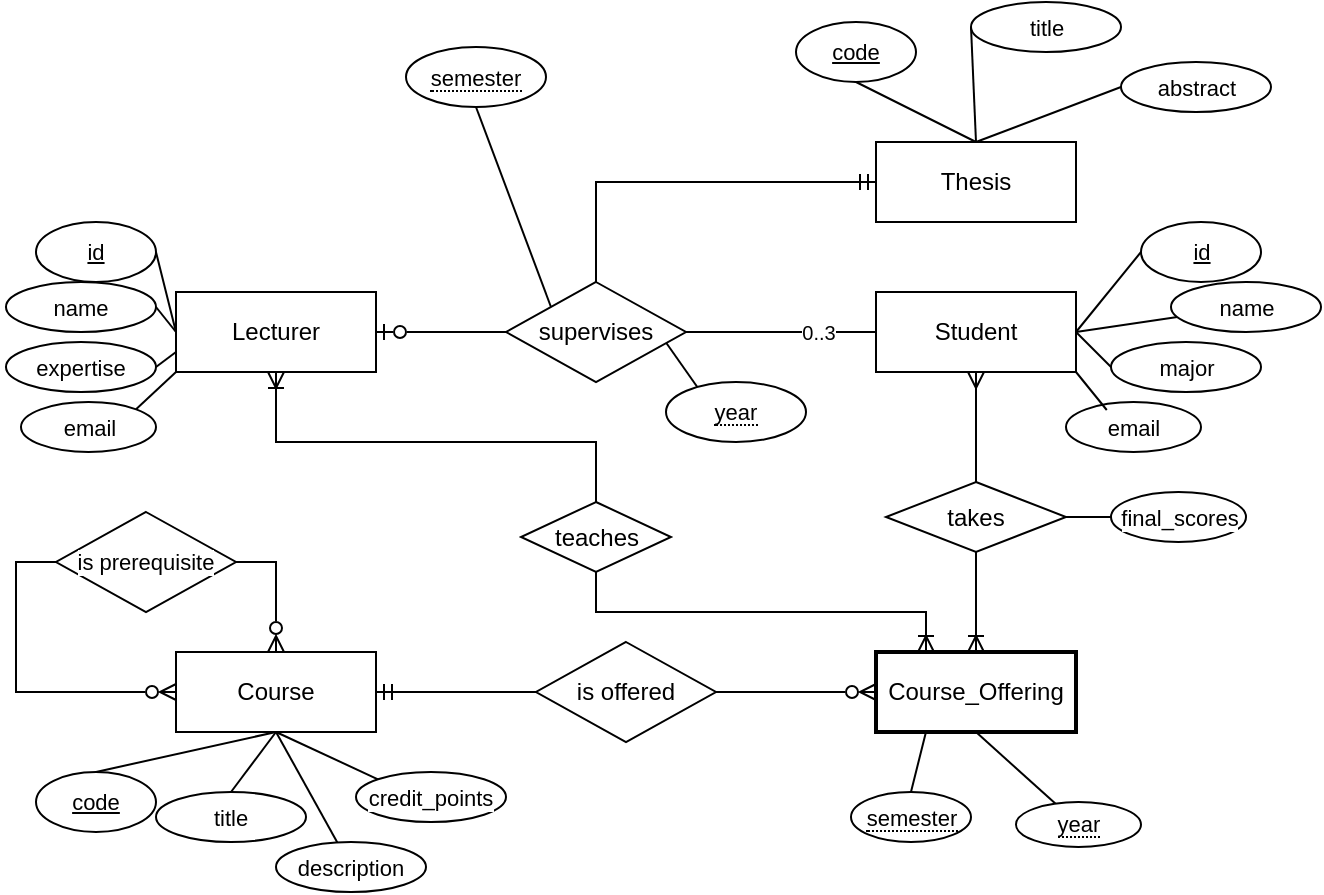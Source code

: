 <mxfile version="25.0.3">
  <diagram name="Page-1" id="-smm-VKftjKDEiIyeQWm">
    <mxGraphModel dx="858" dy="537" grid="1" gridSize="10" guides="1" tooltips="1" connect="1" arrows="1" fold="1" page="1" pageScale="1" pageWidth="850" pageHeight="1100" math="0" shadow="0">
      <root>
        <mxCell id="0" />
        <mxCell id="1" parent="0" />
        <mxCell id="jNzCGLF9xOXy1pfkeXg_-9" style="edgeStyle=orthogonalEdgeStyle;shape=connector;rounded=0;orthogonalLoop=1;jettySize=auto;html=1;exitX=0.5;exitY=1;exitDx=0;exitDy=0;entryX=0.5;entryY=0;entryDx=0;entryDy=0;strokeColor=default;align=center;verticalAlign=middle;fontFamily=Helvetica;fontSize=11;fontColor=default;labelBackgroundColor=default;endArrow=none;endFill=0;startArrow=ERoneToMany;startFill=0;" edge="1" parent="1" source="jNzCGLF9xOXy1pfkeXg_-1" target="jNzCGLF9xOXy1pfkeXg_-8">
          <mxGeometry relative="1" as="geometry">
            <Array as="points">
              <mxPoint x="160" y="230" />
              <mxPoint x="320" y="230" />
            </Array>
          </mxGeometry>
        </mxCell>
        <mxCell id="jNzCGLF9xOXy1pfkeXg_-46" style="edgeStyle=none;shape=connector;rounded=0;orthogonalLoop=1;jettySize=auto;html=1;exitX=1;exitY=0.5;exitDx=0;exitDy=0;entryX=0;entryY=0.5;entryDx=0;entryDy=0;strokeColor=default;align=center;verticalAlign=middle;fontFamily=Helvetica;fontSize=11;fontColor=default;labelBackgroundColor=default;endArrow=none;endFill=0;startArrow=ERzeroToOne;startFill=0;" edge="1" parent="1" source="jNzCGLF9xOXy1pfkeXg_-1" target="jNzCGLF9xOXy1pfkeXg_-45">
          <mxGeometry relative="1" as="geometry" />
        </mxCell>
        <mxCell id="jNzCGLF9xOXy1pfkeXg_-65" style="edgeStyle=none;shape=connector;rounded=0;orthogonalLoop=1;jettySize=auto;html=1;exitX=0;exitY=0.5;exitDx=0;exitDy=0;entryX=1;entryY=0.5;entryDx=0;entryDy=0;strokeColor=default;align=center;verticalAlign=middle;fontFamily=Helvetica;fontSize=11;fontColor=default;labelBackgroundColor=default;endArrow=none;endFill=0;" edge="1" parent="1" source="jNzCGLF9xOXy1pfkeXg_-1" target="jNzCGLF9xOXy1pfkeXg_-64">
          <mxGeometry relative="1" as="geometry" />
        </mxCell>
        <mxCell id="jNzCGLF9xOXy1pfkeXg_-67" style="edgeStyle=none;shape=connector;rounded=0;orthogonalLoop=1;jettySize=auto;html=1;exitX=0;exitY=0.5;exitDx=0;exitDy=0;entryX=1;entryY=0.5;entryDx=0;entryDy=0;strokeColor=default;align=center;verticalAlign=middle;fontFamily=Helvetica;fontSize=11;fontColor=default;labelBackgroundColor=default;endArrow=none;endFill=0;" edge="1" parent="1" source="jNzCGLF9xOXy1pfkeXg_-1" target="jNzCGLF9xOXy1pfkeXg_-66">
          <mxGeometry relative="1" as="geometry" />
        </mxCell>
        <mxCell id="jNzCGLF9xOXy1pfkeXg_-69" style="edgeStyle=none;shape=connector;rounded=0;orthogonalLoop=1;jettySize=auto;html=1;exitX=0;exitY=0.75;exitDx=0;exitDy=0;entryX=1;entryY=0.5;entryDx=0;entryDy=0;strokeColor=default;align=center;verticalAlign=middle;fontFamily=Helvetica;fontSize=11;fontColor=default;labelBackgroundColor=default;endArrow=none;endFill=0;" edge="1" parent="1" source="jNzCGLF9xOXy1pfkeXg_-1" target="jNzCGLF9xOXy1pfkeXg_-68">
          <mxGeometry relative="1" as="geometry" />
        </mxCell>
        <mxCell id="jNzCGLF9xOXy1pfkeXg_-81" style="edgeStyle=none;shape=connector;rounded=0;orthogonalLoop=1;jettySize=auto;html=1;exitX=0;exitY=1;exitDx=0;exitDy=0;entryX=1;entryY=0;entryDx=0;entryDy=0;strokeColor=default;align=center;verticalAlign=middle;fontFamily=Helvetica;fontSize=11;fontColor=default;labelBackgroundColor=default;endArrow=none;endFill=0;" edge="1" parent="1" source="jNzCGLF9xOXy1pfkeXg_-1" target="jNzCGLF9xOXy1pfkeXg_-80">
          <mxGeometry relative="1" as="geometry" />
        </mxCell>
        <mxCell id="jNzCGLF9xOXy1pfkeXg_-1" value="Lecturer" style="whiteSpace=wrap;html=1;align=center;" vertex="1" parent="1">
          <mxGeometry x="110" y="155" width="100" height="40" as="geometry" />
        </mxCell>
        <mxCell id="jNzCGLF9xOXy1pfkeXg_-21" style="edgeStyle=none;shape=connector;rounded=0;orthogonalLoop=1;jettySize=auto;html=1;exitX=0.5;exitY=1;exitDx=0;exitDy=0;entryX=0.5;entryY=0;entryDx=0;entryDy=0;strokeColor=default;align=center;verticalAlign=middle;fontFamily=Helvetica;fontSize=11;fontColor=default;labelBackgroundColor=default;endArrow=none;endFill=0;startArrow=ERmany;startFill=0;" edge="1" parent="1" source="jNzCGLF9xOXy1pfkeXg_-2" target="jNzCGLF9xOXy1pfkeXg_-20">
          <mxGeometry relative="1" as="geometry" />
        </mxCell>
        <mxCell id="jNzCGLF9xOXy1pfkeXg_-77" style="edgeStyle=none;shape=connector;rounded=0;orthogonalLoop=1;jettySize=auto;html=1;exitX=1;exitY=0.5;exitDx=0;exitDy=0;entryX=0;entryY=0.5;entryDx=0;entryDy=0;strokeColor=default;align=center;verticalAlign=middle;fontFamily=Helvetica;fontSize=11;fontColor=default;labelBackgroundColor=default;endArrow=none;endFill=0;" edge="1" parent="1" source="jNzCGLF9xOXy1pfkeXg_-2" target="jNzCGLF9xOXy1pfkeXg_-74">
          <mxGeometry relative="1" as="geometry" />
        </mxCell>
        <mxCell id="jNzCGLF9xOXy1pfkeXg_-78" style="edgeStyle=none;shape=connector;rounded=0;orthogonalLoop=1;jettySize=auto;html=1;exitX=1;exitY=0.5;exitDx=0;exitDy=0;strokeColor=default;align=center;verticalAlign=middle;fontFamily=Helvetica;fontSize=11;fontColor=default;labelBackgroundColor=default;endArrow=none;endFill=0;" edge="1" parent="1" source="jNzCGLF9xOXy1pfkeXg_-2" target="jNzCGLF9xOXy1pfkeXg_-75">
          <mxGeometry relative="1" as="geometry" />
        </mxCell>
        <mxCell id="jNzCGLF9xOXy1pfkeXg_-79" style="edgeStyle=none;shape=connector;rounded=0;orthogonalLoop=1;jettySize=auto;html=1;exitX=1;exitY=0.5;exitDx=0;exitDy=0;entryX=0;entryY=0.5;entryDx=0;entryDy=0;strokeColor=default;align=center;verticalAlign=middle;fontFamily=Helvetica;fontSize=11;fontColor=default;labelBackgroundColor=default;endArrow=none;endFill=0;" edge="1" parent="1" source="jNzCGLF9xOXy1pfkeXg_-2" target="jNzCGLF9xOXy1pfkeXg_-76">
          <mxGeometry relative="1" as="geometry" />
        </mxCell>
        <mxCell id="jNzCGLF9xOXy1pfkeXg_-2" value="Student" style="whiteSpace=wrap;html=1;align=center;" vertex="1" parent="1">
          <mxGeometry x="460" y="155" width="100" height="40" as="geometry" />
        </mxCell>
        <mxCell id="jNzCGLF9xOXy1pfkeXg_-6" style="rounded=0;orthogonalLoop=1;jettySize=auto;html=1;exitX=1;exitY=0.5;exitDx=0;exitDy=0;entryX=0;entryY=0.5;entryDx=0;entryDy=0;endArrow=none;endFill=0;startArrow=ERmandOne;startFill=0;" edge="1" parent="1" source="jNzCGLF9xOXy1pfkeXg_-3" target="jNzCGLF9xOXy1pfkeXg_-5">
          <mxGeometry relative="1" as="geometry" />
        </mxCell>
        <mxCell id="jNzCGLF9xOXy1pfkeXg_-25" style="edgeStyle=none;shape=connector;rounded=0;orthogonalLoop=1;jettySize=auto;html=1;exitX=0.5;exitY=1;exitDx=0;exitDy=0;entryX=0.5;entryY=0;entryDx=0;entryDy=0;strokeColor=default;align=center;verticalAlign=middle;fontFamily=Helvetica;fontSize=11;fontColor=default;labelBackgroundColor=default;endArrow=none;endFill=0;" edge="1" parent="1" source="jNzCGLF9xOXy1pfkeXg_-3" target="jNzCGLF9xOXy1pfkeXg_-24">
          <mxGeometry relative="1" as="geometry" />
        </mxCell>
        <mxCell id="jNzCGLF9xOXy1pfkeXg_-28" style="edgeStyle=none;shape=connector;rounded=0;orthogonalLoop=1;jettySize=auto;html=1;exitX=0.5;exitY=1;exitDx=0;exitDy=0;entryX=0.5;entryY=0;entryDx=0;entryDy=0;strokeColor=default;align=center;verticalAlign=middle;fontFamily=Helvetica;fontSize=11;fontColor=default;labelBackgroundColor=default;endArrow=none;endFill=0;" edge="1" parent="1" source="jNzCGLF9xOXy1pfkeXg_-3" target="jNzCGLF9xOXy1pfkeXg_-27">
          <mxGeometry relative="1" as="geometry" />
        </mxCell>
        <mxCell id="jNzCGLF9xOXy1pfkeXg_-30" style="edgeStyle=none;shape=connector;rounded=0;orthogonalLoop=1;jettySize=auto;html=1;exitX=0.5;exitY=1;exitDx=0;exitDy=0;strokeColor=default;align=center;verticalAlign=middle;fontFamily=Helvetica;fontSize=11;fontColor=default;labelBackgroundColor=default;endArrow=none;endFill=0;" edge="1" parent="1" source="jNzCGLF9xOXy1pfkeXg_-3" target="jNzCGLF9xOXy1pfkeXg_-29">
          <mxGeometry relative="1" as="geometry" />
        </mxCell>
        <mxCell id="jNzCGLF9xOXy1pfkeXg_-32" style="edgeStyle=none;shape=connector;rounded=0;orthogonalLoop=1;jettySize=auto;html=1;exitX=0.5;exitY=1;exitDx=0;exitDy=0;entryX=0;entryY=0;entryDx=0;entryDy=0;strokeColor=default;align=center;verticalAlign=middle;fontFamily=Helvetica;fontSize=11;fontColor=default;labelBackgroundColor=default;endArrow=none;endFill=0;" edge="1" parent="1" source="jNzCGLF9xOXy1pfkeXg_-3" target="jNzCGLF9xOXy1pfkeXg_-31">
          <mxGeometry relative="1" as="geometry" />
        </mxCell>
        <mxCell id="jNzCGLF9xOXy1pfkeXg_-43" style="edgeStyle=orthogonalEdgeStyle;shape=connector;rounded=0;orthogonalLoop=1;jettySize=auto;html=1;exitX=0.5;exitY=0;exitDx=0;exitDy=0;entryX=1;entryY=0.5;entryDx=0;entryDy=0;strokeColor=default;align=center;verticalAlign=middle;fontFamily=Helvetica;fontSize=11;fontColor=default;labelBackgroundColor=default;endArrow=none;endFill=0;startArrow=ERzeroToMany;startFill=0;" edge="1" parent="1" source="jNzCGLF9xOXy1pfkeXg_-3" target="jNzCGLF9xOXy1pfkeXg_-42">
          <mxGeometry relative="1" as="geometry" />
        </mxCell>
        <mxCell id="jNzCGLF9xOXy1pfkeXg_-3" value="Course" style="whiteSpace=wrap;html=1;align=center;" vertex="1" parent="1">
          <mxGeometry x="110" y="335" width="100" height="40" as="geometry" />
        </mxCell>
        <mxCell id="jNzCGLF9xOXy1pfkeXg_-33" style="edgeStyle=none;shape=connector;rounded=0;orthogonalLoop=1;jettySize=auto;html=1;exitX=0.25;exitY=1;exitDx=0;exitDy=0;strokeColor=default;align=center;verticalAlign=middle;fontFamily=Helvetica;fontSize=11;fontColor=default;labelBackgroundColor=default;endArrow=none;endFill=0;entryX=0.5;entryY=0;entryDx=0;entryDy=0;" edge="1" parent="1" source="jNzCGLF9xOXy1pfkeXg_-4" target="jNzCGLF9xOXy1pfkeXg_-36">
          <mxGeometry relative="1" as="geometry">
            <mxPoint x="437.5" y="397.5" as="targetPoint" />
          </mxGeometry>
        </mxCell>
        <mxCell id="jNzCGLF9xOXy1pfkeXg_-39" style="edgeStyle=none;shape=connector;rounded=0;orthogonalLoop=1;jettySize=auto;html=1;exitX=0.5;exitY=1;exitDx=0;exitDy=0;strokeColor=default;align=center;verticalAlign=middle;fontFamily=Helvetica;fontSize=11;fontColor=default;labelBackgroundColor=default;endArrow=none;endFill=0;" edge="1" parent="1" source="jNzCGLF9xOXy1pfkeXg_-4" target="jNzCGLF9xOXy1pfkeXg_-37">
          <mxGeometry relative="1" as="geometry" />
        </mxCell>
        <mxCell id="jNzCGLF9xOXy1pfkeXg_-4" value="Course_Offering" style="whiteSpace=wrap;html=1;align=center;strokeWidth=2;" vertex="1" parent="1">
          <mxGeometry x="460" y="335" width="100" height="40" as="geometry" />
        </mxCell>
        <mxCell id="jNzCGLF9xOXy1pfkeXg_-7" style="edgeStyle=none;shape=connector;rounded=0;orthogonalLoop=1;jettySize=auto;html=1;exitX=1;exitY=0.5;exitDx=0;exitDy=0;entryX=0;entryY=0.5;entryDx=0;entryDy=0;strokeColor=default;align=center;verticalAlign=middle;fontFamily=Helvetica;fontSize=11;fontColor=default;labelBackgroundColor=default;endArrow=ERzeroToMany;endFill=0;" edge="1" parent="1" source="jNzCGLF9xOXy1pfkeXg_-5" target="jNzCGLF9xOXy1pfkeXg_-4">
          <mxGeometry relative="1" as="geometry" />
        </mxCell>
        <mxCell id="jNzCGLF9xOXy1pfkeXg_-5" value="is offered" style="shape=rhombus;perimeter=rhombusPerimeter;whiteSpace=wrap;html=1;align=center;" vertex="1" parent="1">
          <mxGeometry x="290" y="330" width="90" height="50" as="geometry" />
        </mxCell>
        <mxCell id="jNzCGLF9xOXy1pfkeXg_-10" style="edgeStyle=orthogonalEdgeStyle;shape=connector;rounded=0;orthogonalLoop=1;jettySize=auto;html=1;exitX=0.5;exitY=1;exitDx=0;exitDy=0;entryX=0.25;entryY=0;entryDx=0;entryDy=0;strokeColor=default;align=center;verticalAlign=middle;fontFamily=Helvetica;fontSize=11;fontColor=default;labelBackgroundColor=default;endArrow=ERoneToMany;endFill=0;" edge="1" parent="1" source="jNzCGLF9xOXy1pfkeXg_-8" target="jNzCGLF9xOXy1pfkeXg_-4">
          <mxGeometry relative="1" as="geometry" />
        </mxCell>
        <mxCell id="jNzCGLF9xOXy1pfkeXg_-8" value="teaches" style="shape=rhombus;perimeter=rhombusPerimeter;whiteSpace=wrap;html=1;align=center;" vertex="1" parent="1">
          <mxGeometry x="282.5" y="260" width="75" height="35" as="geometry" />
        </mxCell>
        <mxCell id="jNzCGLF9xOXy1pfkeXg_-22" style="edgeStyle=none;shape=connector;rounded=0;orthogonalLoop=1;jettySize=auto;html=1;exitX=0.5;exitY=1;exitDx=0;exitDy=0;entryX=0.5;entryY=0;entryDx=0;entryDy=0;strokeColor=default;align=center;verticalAlign=middle;fontFamily=Helvetica;fontSize=11;fontColor=default;labelBackgroundColor=default;endArrow=ERoneToMany;endFill=0;" edge="1" parent="1" source="jNzCGLF9xOXy1pfkeXg_-20" target="jNzCGLF9xOXy1pfkeXg_-4">
          <mxGeometry relative="1" as="geometry" />
        </mxCell>
        <mxCell id="jNzCGLF9xOXy1pfkeXg_-23" style="edgeStyle=none;shape=connector;rounded=0;orthogonalLoop=1;jettySize=auto;html=1;exitX=1;exitY=0.5;exitDx=0;exitDy=0;strokeColor=default;align=center;verticalAlign=middle;fontFamily=Helvetica;fontSize=11;fontColor=default;labelBackgroundColor=default;endArrow=none;endFill=0;entryX=0;entryY=0.5;entryDx=0;entryDy=0;" edge="1" parent="1" source="jNzCGLF9xOXy1pfkeXg_-20" target="jNzCGLF9xOXy1pfkeXg_-40">
          <mxGeometry relative="1" as="geometry">
            <mxPoint x="600" y="260" as="targetPoint" />
          </mxGeometry>
        </mxCell>
        <mxCell id="jNzCGLF9xOXy1pfkeXg_-20" value="takes" style="shape=rhombus;perimeter=rhombusPerimeter;whiteSpace=wrap;html=1;align=center;" vertex="1" parent="1">
          <mxGeometry x="465" y="250" width="90" height="35" as="geometry" />
        </mxCell>
        <mxCell id="jNzCGLF9xOXy1pfkeXg_-24" value="code" style="ellipse;whiteSpace=wrap;html=1;align=center;fontStyle=4;fontFamily=Helvetica;fontSize=11;fontColor=default;labelBackgroundColor=default;" vertex="1" parent="1">
          <mxGeometry x="40" y="395" width="60" height="30" as="geometry" />
        </mxCell>
        <mxCell id="jNzCGLF9xOXy1pfkeXg_-27" value="title" style="ellipse;whiteSpace=wrap;html=1;align=center;fontFamily=Helvetica;fontSize=11;fontColor=default;labelBackgroundColor=default;" vertex="1" parent="1">
          <mxGeometry x="100" y="405" width="75" height="25" as="geometry" />
        </mxCell>
        <mxCell id="jNzCGLF9xOXy1pfkeXg_-29" value="description" style="ellipse;whiteSpace=wrap;html=1;align=center;fontFamily=Helvetica;fontSize=11;fontColor=default;labelBackgroundColor=default;" vertex="1" parent="1">
          <mxGeometry x="160" y="430" width="75" height="25" as="geometry" />
        </mxCell>
        <mxCell id="jNzCGLF9xOXy1pfkeXg_-31" value="credit_points" style="ellipse;whiteSpace=wrap;html=1;align=center;fontFamily=Helvetica;fontSize=11;fontColor=default;labelBackgroundColor=default;" vertex="1" parent="1">
          <mxGeometry x="200" y="395" width="75" height="25" as="geometry" />
        </mxCell>
        <mxCell id="jNzCGLF9xOXy1pfkeXg_-36" value="&lt;span style=&quot;border-bottom: 1px dotted&quot;&gt;semester&lt;/span&gt;" style="ellipse;whiteSpace=wrap;html=1;align=center;fontFamily=Helvetica;fontSize=11;fontColor=default;labelBackgroundColor=default;" vertex="1" parent="1">
          <mxGeometry x="447.5" y="405" width="60" height="25" as="geometry" />
        </mxCell>
        <mxCell id="jNzCGLF9xOXy1pfkeXg_-37" value="&lt;span style=&quot;border-bottom: 1px dotted&quot;&gt;year&lt;/span&gt;" style="ellipse;whiteSpace=wrap;html=1;align=center;fontFamily=Helvetica;fontSize=11;fontColor=default;labelBackgroundColor=default;" vertex="1" parent="1">
          <mxGeometry x="530" y="410" width="62.5" height="22.5" as="geometry" />
        </mxCell>
        <mxCell id="jNzCGLF9xOXy1pfkeXg_-40" value="final_scores" style="ellipse;whiteSpace=wrap;html=1;align=center;fontFamily=Helvetica;fontSize=11;fontColor=default;labelBackgroundColor=default;" vertex="1" parent="1">
          <mxGeometry x="577.5" y="255" width="67.5" height="25" as="geometry" />
        </mxCell>
        <mxCell id="jNzCGLF9xOXy1pfkeXg_-44" style="edgeStyle=orthogonalEdgeStyle;shape=connector;rounded=0;orthogonalLoop=1;jettySize=auto;html=1;exitX=0;exitY=0.5;exitDx=0;exitDy=0;entryX=0;entryY=0.5;entryDx=0;entryDy=0;strokeColor=default;align=center;verticalAlign=middle;fontFamily=Helvetica;fontSize=11;fontColor=default;labelBackgroundColor=default;endArrow=ERzeroToMany;endFill=0;" edge="1" parent="1" source="jNzCGLF9xOXy1pfkeXg_-42" target="jNzCGLF9xOXy1pfkeXg_-3">
          <mxGeometry relative="1" as="geometry" />
        </mxCell>
        <mxCell id="jNzCGLF9xOXy1pfkeXg_-42" value="is prerequisite" style="shape=rhombus;perimeter=rhombusPerimeter;whiteSpace=wrap;html=1;align=center;fontFamily=Helvetica;fontSize=11;fontColor=default;labelBackgroundColor=default;" vertex="1" parent="1">
          <mxGeometry x="50" y="265" width="90" height="50" as="geometry" />
        </mxCell>
        <mxCell id="jNzCGLF9xOXy1pfkeXg_-47" style="edgeStyle=none;shape=connector;rounded=0;orthogonalLoop=1;jettySize=auto;html=1;entryX=0;entryY=0.5;entryDx=0;entryDy=0;strokeColor=default;align=center;verticalAlign=middle;fontFamily=Helvetica;fontSize=11;fontColor=default;labelBackgroundColor=default;endArrow=none;endFill=0;" edge="1" parent="1" source="jNzCGLF9xOXy1pfkeXg_-45" target="jNzCGLF9xOXy1pfkeXg_-2">
          <mxGeometry relative="1" as="geometry" />
        </mxCell>
        <mxCell id="jNzCGLF9xOXy1pfkeXg_-51" value="&lt;font&gt;0..3&lt;/font&gt;" style="edgeLabel;html=1;align=center;verticalAlign=middle;resizable=0;points=[];fontFamily=Helvetica;fontSize=10;fontColor=default;labelBackgroundColor=default;" vertex="1" connectable="0" parent="jNzCGLF9xOXy1pfkeXg_-47">
          <mxGeometry x="0.714" y="-1" relative="1" as="geometry">
            <mxPoint x="-16" y="-1" as="offset" />
          </mxGeometry>
        </mxCell>
        <mxCell id="jNzCGLF9xOXy1pfkeXg_-54" style="edgeStyle=none;shape=connector;rounded=0;orthogonalLoop=1;jettySize=auto;html=1;exitX=0;exitY=0;exitDx=0;exitDy=0;entryX=0.5;entryY=1;entryDx=0;entryDy=0;strokeColor=default;align=center;verticalAlign=middle;fontFamily=Helvetica;fontSize=11;fontColor=default;labelBackgroundColor=default;endArrow=none;endFill=0;" edge="1" parent="1" source="jNzCGLF9xOXy1pfkeXg_-45" target="jNzCGLF9xOXy1pfkeXg_-52">
          <mxGeometry relative="1" as="geometry" />
        </mxCell>
        <mxCell id="jNzCGLF9xOXy1pfkeXg_-55" style="edgeStyle=none;shape=connector;rounded=0;orthogonalLoop=1;jettySize=auto;html=1;exitX=1;exitY=0;exitDx=0;exitDy=0;entryX=0.5;entryY=1;entryDx=0;entryDy=0;strokeColor=default;align=center;verticalAlign=middle;fontFamily=Helvetica;fontSize=11;fontColor=default;labelBackgroundColor=default;endArrow=none;endFill=0;" edge="1" parent="1" source="jNzCGLF9xOXy1pfkeXg_-45" target="jNzCGLF9xOXy1pfkeXg_-53">
          <mxGeometry relative="1" as="geometry" />
        </mxCell>
        <mxCell id="jNzCGLF9xOXy1pfkeXg_-45" value="supervises" style="shape=rhombus;perimeter=rhombusPerimeter;whiteSpace=wrap;html=1;align=center;" vertex="1" parent="1">
          <mxGeometry x="275" y="150" width="90" height="50" as="geometry" />
        </mxCell>
        <mxCell id="jNzCGLF9xOXy1pfkeXg_-52" value="&lt;span style=&quot;border-bottom: 1px dotted&quot;&gt;semester&lt;/span&gt;" style="ellipse;whiteSpace=wrap;html=1;align=center;fontFamily=Helvetica;fontSize=11;fontColor=default;labelBackgroundColor=default;" vertex="1" parent="1">
          <mxGeometry x="225" y="32.5" width="70" height="30" as="geometry" />
        </mxCell>
        <mxCell id="jNzCGLF9xOXy1pfkeXg_-53" value="&lt;span style=&quot;border-bottom: 1px dotted&quot;&gt;year&lt;/span&gt;" style="ellipse;whiteSpace=wrap;html=1;align=center;fontFamily=Helvetica;fontSize=11;fontColor=default;labelBackgroundColor=default;" vertex="1" parent="1">
          <mxGeometry x="355" y="200" width="70" height="30" as="geometry" />
        </mxCell>
        <mxCell id="jNzCGLF9xOXy1pfkeXg_-57" style="edgeStyle=orthogonalEdgeStyle;shape=connector;rounded=0;orthogonalLoop=1;jettySize=auto;html=1;exitX=0;exitY=0.5;exitDx=0;exitDy=0;entryX=0.5;entryY=0;entryDx=0;entryDy=0;strokeColor=default;align=center;verticalAlign=middle;fontFamily=Helvetica;fontSize=11;fontColor=default;labelBackgroundColor=default;endArrow=none;endFill=0;startArrow=ERmandOne;startFill=0;" edge="1" parent="1" source="jNzCGLF9xOXy1pfkeXg_-56" target="jNzCGLF9xOXy1pfkeXg_-45">
          <mxGeometry relative="1" as="geometry" />
        </mxCell>
        <mxCell id="jNzCGLF9xOXy1pfkeXg_-58" style="edgeStyle=none;shape=connector;rounded=0;orthogonalLoop=1;jettySize=auto;html=1;exitX=0.5;exitY=0;exitDx=0;exitDy=0;strokeColor=default;align=center;verticalAlign=middle;fontFamily=Helvetica;fontSize=11;fontColor=default;labelBackgroundColor=default;endArrow=none;endFill=0;entryX=0;entryY=0.5;entryDx=0;entryDy=0;" edge="1" parent="1" source="jNzCGLF9xOXy1pfkeXg_-56" target="jNzCGLF9xOXy1pfkeXg_-59">
          <mxGeometry relative="1" as="geometry">
            <mxPoint x="600" y="30" as="targetPoint" />
          </mxGeometry>
        </mxCell>
        <mxCell id="jNzCGLF9xOXy1pfkeXg_-63" style="edgeStyle=none;shape=connector;rounded=0;orthogonalLoop=1;jettySize=auto;html=1;exitX=0.5;exitY=0;exitDx=0;exitDy=0;entryX=0;entryY=0.5;entryDx=0;entryDy=0;strokeColor=default;align=center;verticalAlign=middle;fontFamily=Helvetica;fontSize=11;fontColor=default;labelBackgroundColor=default;endArrow=none;endFill=0;" edge="1" parent="1" source="jNzCGLF9xOXy1pfkeXg_-56" target="jNzCGLF9xOXy1pfkeXg_-62">
          <mxGeometry relative="1" as="geometry" />
        </mxCell>
        <mxCell id="jNzCGLF9xOXy1pfkeXg_-56" value="Thesis" style="whiteSpace=wrap;html=1;align=center;" vertex="1" parent="1">
          <mxGeometry x="460" y="80" width="100" height="40" as="geometry" />
        </mxCell>
        <mxCell id="jNzCGLF9xOXy1pfkeXg_-59" value="code" style="ellipse;whiteSpace=wrap;html=1;align=center;fontStyle=4;fontFamily=Helvetica;fontSize=11;fontColor=default;labelBackgroundColor=default;" vertex="1" parent="1">
          <mxGeometry x="420" y="20" width="60" height="30" as="geometry" />
        </mxCell>
        <mxCell id="jNzCGLF9xOXy1pfkeXg_-61" style="edgeStyle=none;shape=connector;rounded=0;orthogonalLoop=1;jettySize=auto;html=1;exitX=0;exitY=0.5;exitDx=0;exitDy=0;entryX=0.5;entryY=0;entryDx=0;entryDy=0;strokeColor=default;align=center;verticalAlign=middle;fontFamily=Helvetica;fontSize=11;fontColor=default;labelBackgroundColor=default;endArrow=none;endFill=0;" edge="1" parent="1" source="jNzCGLF9xOXy1pfkeXg_-60" target="jNzCGLF9xOXy1pfkeXg_-56">
          <mxGeometry relative="1" as="geometry" />
        </mxCell>
        <mxCell id="jNzCGLF9xOXy1pfkeXg_-60" value="title" style="ellipse;whiteSpace=wrap;html=1;align=center;fontFamily=Helvetica;fontSize=11;fontColor=default;labelBackgroundColor=default;" vertex="1" parent="1">
          <mxGeometry x="507.5" y="10" width="75" height="25" as="geometry" />
        </mxCell>
        <mxCell id="jNzCGLF9xOXy1pfkeXg_-62" value="abstract" style="ellipse;whiteSpace=wrap;html=1;align=center;fontFamily=Helvetica;fontSize=11;fontColor=default;labelBackgroundColor=default;" vertex="1" parent="1">
          <mxGeometry x="582.5" y="40" width="75" height="25" as="geometry" />
        </mxCell>
        <mxCell id="jNzCGLF9xOXy1pfkeXg_-64" value="id" style="ellipse;whiteSpace=wrap;html=1;align=center;fontStyle=4;fontFamily=Helvetica;fontSize=11;fontColor=default;labelBackgroundColor=default;" vertex="1" parent="1">
          <mxGeometry x="40" y="120" width="60" height="30" as="geometry" />
        </mxCell>
        <mxCell id="jNzCGLF9xOXy1pfkeXg_-66" value="name" style="ellipse;whiteSpace=wrap;html=1;align=center;fontFamily=Helvetica;fontSize=11;fontColor=default;labelBackgroundColor=default;" vertex="1" parent="1">
          <mxGeometry x="25" y="150" width="75" height="25" as="geometry" />
        </mxCell>
        <mxCell id="jNzCGLF9xOXy1pfkeXg_-68" value="expertise" style="ellipse;whiteSpace=wrap;html=1;align=center;fontFamily=Helvetica;fontSize=11;fontColor=default;labelBackgroundColor=default;" vertex="1" parent="1">
          <mxGeometry x="25" y="180" width="75" height="25" as="geometry" />
        </mxCell>
        <mxCell id="jNzCGLF9xOXy1pfkeXg_-74" value="id" style="ellipse;whiteSpace=wrap;html=1;align=center;fontStyle=4;fontFamily=Helvetica;fontSize=11;fontColor=default;labelBackgroundColor=default;" vertex="1" parent="1">
          <mxGeometry x="592.5" y="120" width="60" height="30" as="geometry" />
        </mxCell>
        <mxCell id="jNzCGLF9xOXy1pfkeXg_-75" value="name" style="ellipse;whiteSpace=wrap;html=1;align=center;fontFamily=Helvetica;fontSize=11;fontColor=default;labelBackgroundColor=default;" vertex="1" parent="1">
          <mxGeometry x="607.5" y="150" width="75" height="25" as="geometry" />
        </mxCell>
        <mxCell id="jNzCGLF9xOXy1pfkeXg_-76" value="major" style="ellipse;whiteSpace=wrap;html=1;align=center;fontFamily=Helvetica;fontSize=11;fontColor=default;labelBackgroundColor=default;" vertex="1" parent="1">
          <mxGeometry x="577.5" y="180" width="75" height="25" as="geometry" />
        </mxCell>
        <mxCell id="jNzCGLF9xOXy1pfkeXg_-80" value="email" style="ellipse;whiteSpace=wrap;html=1;align=center;fontFamily=Helvetica;fontSize=11;fontColor=default;labelBackgroundColor=default;" vertex="1" parent="1">
          <mxGeometry x="32.5" y="210" width="67.5" height="25" as="geometry" />
        </mxCell>
        <mxCell id="jNzCGLF9xOXy1pfkeXg_-82" value="email" style="ellipse;whiteSpace=wrap;html=1;align=center;fontFamily=Helvetica;fontSize=11;fontColor=default;labelBackgroundColor=default;" vertex="1" parent="1">
          <mxGeometry x="555" y="210" width="67.5" height="25" as="geometry" />
        </mxCell>
        <mxCell id="jNzCGLF9xOXy1pfkeXg_-83" style="edgeStyle=none;shape=connector;rounded=0;orthogonalLoop=1;jettySize=auto;html=1;exitX=1;exitY=1;exitDx=0;exitDy=0;entryX=0.302;entryY=0.16;entryDx=0;entryDy=0;entryPerimeter=0;strokeColor=default;align=center;verticalAlign=middle;fontFamily=Helvetica;fontSize=11;fontColor=default;labelBackgroundColor=default;endArrow=none;endFill=0;" edge="1" parent="1" source="jNzCGLF9xOXy1pfkeXg_-2" target="jNzCGLF9xOXy1pfkeXg_-82">
          <mxGeometry relative="1" as="geometry" />
        </mxCell>
      </root>
    </mxGraphModel>
  </diagram>
</mxfile>
